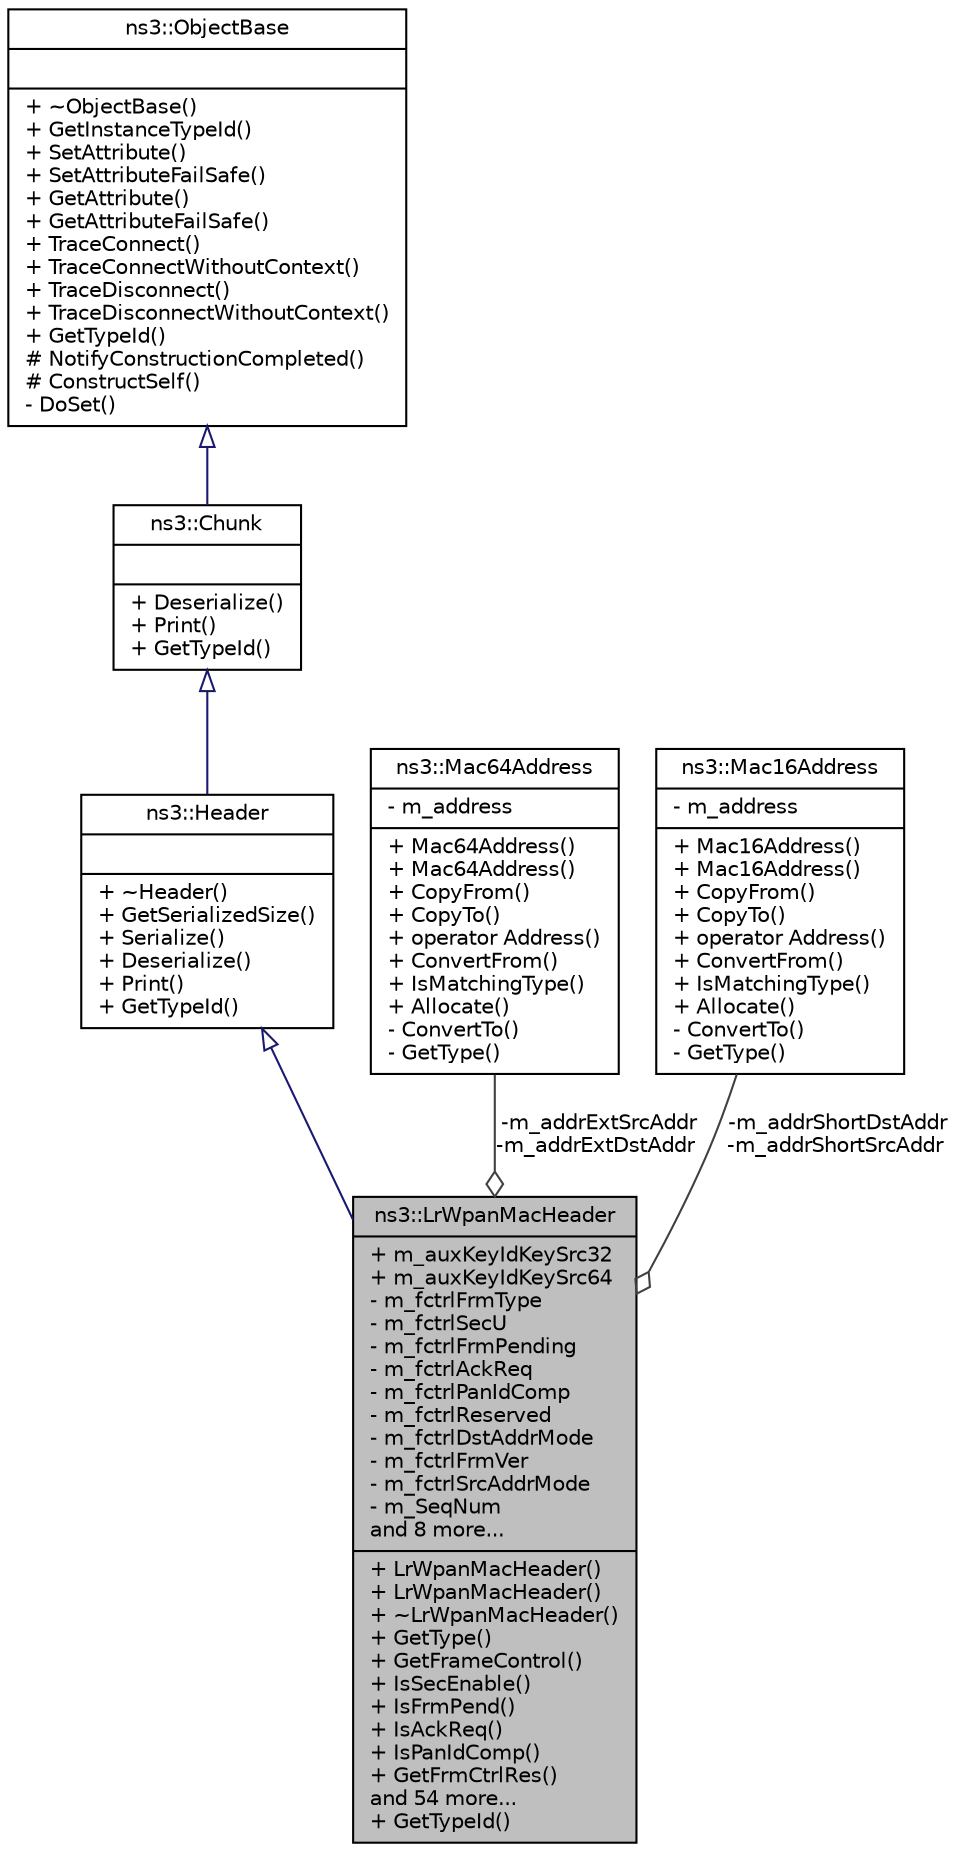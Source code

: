 digraph "ns3::LrWpanMacHeader"
{
  edge [fontname="Helvetica",fontsize="10",labelfontname="Helvetica",labelfontsize="10"];
  node [fontname="Helvetica",fontsize="10",shape=record];
  Node1 [label="{ns3::LrWpanMacHeader\n|+ m_auxKeyIdKeySrc32\l+ m_auxKeyIdKeySrc64\l- m_fctrlFrmType\l- m_fctrlSecU\l- m_fctrlFrmPending\l- m_fctrlAckReq\l- m_fctrlPanIdComp\l- m_fctrlReserved\l- m_fctrlDstAddrMode\l- m_fctrlFrmVer\l- m_fctrlSrcAddrMode\l- m_SeqNum\land 8 more...\l|+ LrWpanMacHeader()\l+ LrWpanMacHeader()\l+ ~LrWpanMacHeader()\l+ GetType()\l+ GetFrameControl()\l+ IsSecEnable()\l+ IsFrmPend()\l+ IsAckReq()\l+ IsPanIdComp()\l+ GetFrmCtrlRes()\land 54 more...\l+ GetTypeId()\l}",height=0.2,width=0.4,color="black", fillcolor="grey75", style="filled", fontcolor="black"];
  Node2 -> Node1 [dir="back",color="midnightblue",fontsize="10",style="solid",arrowtail="onormal"];
  Node2 [label="{ns3::Header\n||+ ~Header()\l+ GetSerializedSize()\l+ Serialize()\l+ Deserialize()\l+ Print()\l+ GetTypeId()\l}",height=0.2,width=0.4,color="black", fillcolor="white", style="filled",URL="$d6/dae/classns3_1_1Header.html",tooltip="Protocol header serialization and deserialization. "];
  Node3 -> Node2 [dir="back",color="midnightblue",fontsize="10",style="solid",arrowtail="onormal"];
  Node3 [label="{ns3::Chunk\n||+ Deserialize()\l+ Print()\l+ GetTypeId()\l}",height=0.2,width=0.4,color="black", fillcolor="white", style="filled",URL="$d7/d9b/classns3_1_1Chunk.html",tooltip="abstract base class for ns3::Header and ns3::Trailer "];
  Node4 -> Node3 [dir="back",color="midnightblue",fontsize="10",style="solid",arrowtail="onormal"];
  Node4 [label="{ns3::ObjectBase\n||+ ~ObjectBase()\l+ GetInstanceTypeId()\l+ SetAttribute()\l+ SetAttributeFailSafe()\l+ GetAttribute()\l+ GetAttributeFailSafe()\l+ TraceConnect()\l+ TraceConnectWithoutContext()\l+ TraceDisconnect()\l+ TraceDisconnectWithoutContext()\l+ GetTypeId()\l# NotifyConstructionCompleted()\l# ConstructSelf()\l- DoSet()\l}",height=0.2,width=0.4,color="black", fillcolor="white", style="filled",URL="$d2/dac/classns3_1_1ObjectBase.html",tooltip="Anchor the ns-3 type and attribute system. "];
  Node5 -> Node1 [color="grey25",fontsize="10",style="solid",label=" -m_addrExtSrcAddr\n-m_addrExtDstAddr" ,arrowhead="odiamond"];
  Node5 [label="{ns3::Mac64Address\n|- m_address\l|+ Mac64Address()\l+ Mac64Address()\l+ CopyFrom()\l+ CopyTo()\l+ operator Address()\l+ ConvertFrom()\l+ IsMatchingType()\l+ Allocate()\l- ConvertTo()\l- GetType()\l}",height=0.2,width=0.4,color="black", fillcolor="white", style="filled",URL="$d7/d9c/classns3_1_1Mac64Address.html",tooltip="an EUI-64 address "];
  Node6 -> Node1 [color="grey25",fontsize="10",style="solid",label=" -m_addrShortDstAddr\n-m_addrShortSrcAddr" ,arrowhead="odiamond"];
  Node6 [label="{ns3::Mac16Address\n|- m_address\l|+ Mac16Address()\l+ Mac16Address()\l+ CopyFrom()\l+ CopyTo()\l+ operator Address()\l+ ConvertFrom()\l+ IsMatchingType()\l+ Allocate()\l- ConvertTo()\l- GetType()\l}",height=0.2,width=0.4,color="black", fillcolor="white", style="filled",URL="$d9/d35/classns3_1_1Mac16Address.html"];
}

